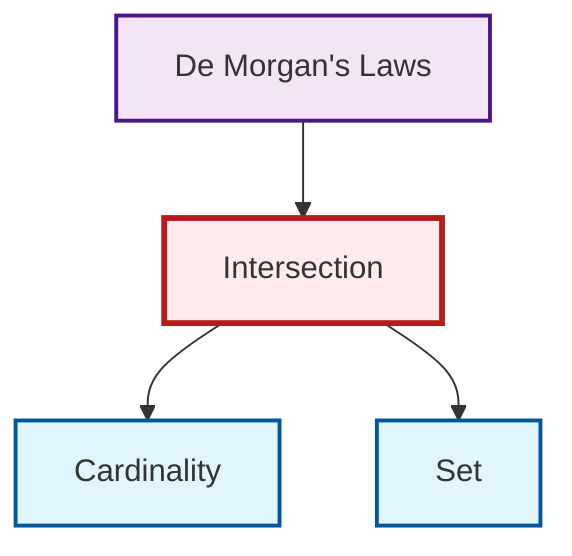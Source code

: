 graph TD
    classDef definition fill:#e1f5fe,stroke:#01579b,stroke-width:2px
    classDef theorem fill:#f3e5f5,stroke:#4a148c,stroke-width:2px
    classDef axiom fill:#fff3e0,stroke:#e65100,stroke-width:2px
    classDef example fill:#e8f5e9,stroke:#1b5e20,stroke-width:2px
    classDef current fill:#ffebee,stroke:#b71c1c,stroke-width:3px
    def-cardinality["Cardinality"]:::definition
    def-set["Set"]:::definition
    thm-de-morgan["De Morgan's Laws"]:::theorem
    def-intersection["Intersection"]:::definition
    def-intersection --> def-cardinality
    def-intersection --> def-set
    thm-de-morgan --> def-intersection
    class def-intersection current